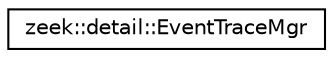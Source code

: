 digraph "Graphical Class Hierarchy"
{
 // LATEX_PDF_SIZE
  edge [fontname="Helvetica",fontsize="10",labelfontname="Helvetica",labelfontsize="10"];
  node [fontname="Helvetica",fontsize="10",shape=record];
  rankdir="LR";
  Node0 [label="zeek::detail::EventTraceMgr",height=0.2,width=0.4,color="black", fillcolor="white", style="filled",URL="$d2/db6/classzeek_1_1detail_1_1EventTraceMgr.html",tooltip=" "];
}
